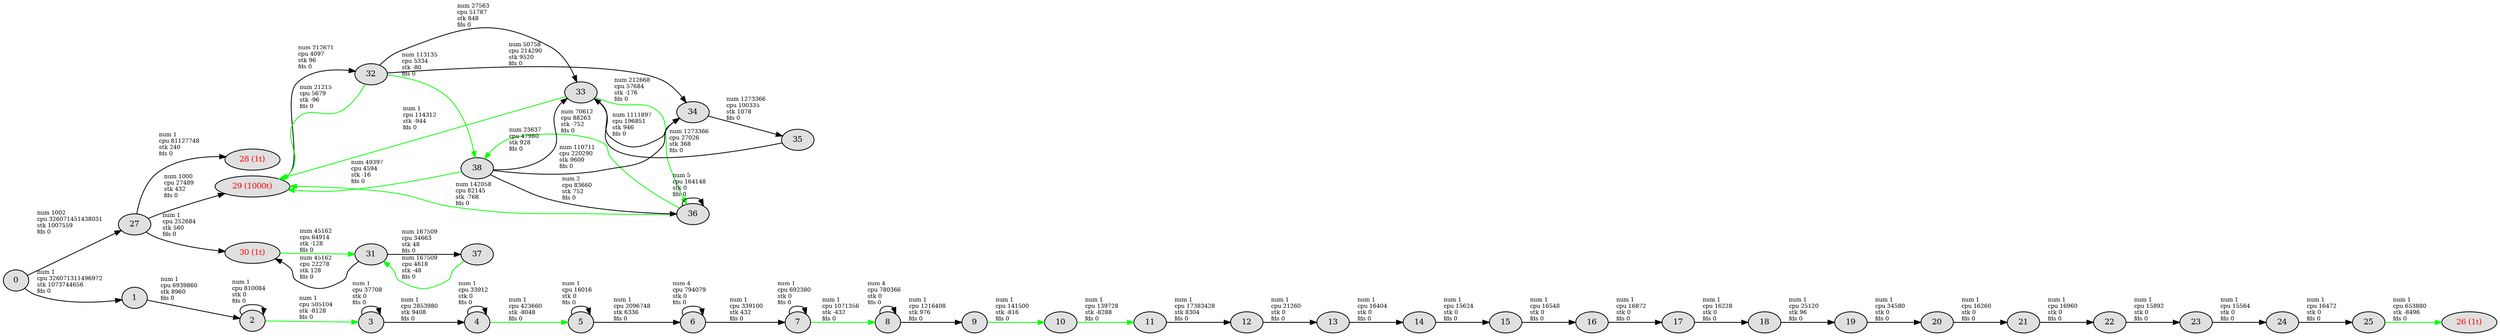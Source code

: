 digraph foo {
  ratio=compress
  margin="0,0"
  nodesep=0.1
  ranksep=0.001
  rankdir=LR
  ordering=out
  node [shape=ellipse style=filled fillcolor="#e0e0e0" color=black]
  node [label="\N" fontsize=10 height=.1 width=.1]
  edge [fontsize=7 arrowsize=.8]
  
  // NODES
    0
    1
    2
    3
    4
    5
    6
    7
    8
    9
   10
   11
   12
   13
   14
   15
   16
   17
   18
   19
   20
   21
   22
   23
   24
   25
   26     [label="\N (1t)" fontcolor="red"]
   27
   28     [label="\N (1t)" fontcolor="red"]
   29     [label="\N (1000t)" fontcolor="red"]
   30     [label="\N (1t)" fontcolor="red"]
   31
   32
   33
   34
   35
   36
   37
   38
  
  // EDGES
    0 ->  27     [ label = " num 1002     \l cpu 326071451438031     \l stk 1007559     \l fds 0     \l"  ]
    0 ->   1     [ label = " num 1     \l cpu 326071311496972     \l stk 1073744656     \l fds 0     \l"  ]
    1 ->   2     [ label = " num 1     \l cpu 6939860     \l stk 8960     \l fds 0     \l"  ]
    2 ->   2     [ label = " num 1     \l cpu 810084     \l stk 0     \l fds 0     \l"  ]
    2 ->   3     [ label = " num 1     \l cpu 505104     \l stk -8128     \l fds 0     \l"  color=green ]
    3 ->   3     [ label = " num 1     \l cpu 37708     \l stk 0     \l fds 0     \l"  ]
    3 ->   4     [ label = " num 1     \l cpu 2853980     \l stk 9408     \l fds 0     \l"  ]
    4 ->   5     [ label = " num 1     \l cpu 423660     \l stk -8048     \l fds 0     \l"  color=green ]
    4 ->   4     [ label = " num 1     \l cpu 33912     \l stk 0     \l fds 0     \l"  ]
    5 ->   5     [ label = " num 1     \l cpu 16016     \l stk 0     \l fds 0     \l"  ]
    5 ->   6     [ label = " num 1     \l cpu 2096748     \l stk 6336     \l fds 0     \l"  ]
    6 ->   7     [ label = " num 1     \l cpu 339100     \l stk 432     \l fds 0     \l"  ]
    6 ->   6     [ label = " num 4     \l cpu 794079     \l stk 0     \l fds 0     \l"  ]
    7 ->   7     [ label = " num 1     \l cpu 692380     \l stk 0     \l fds 0     \l"  ]
    7 ->   8     [ label = " num 1     \l cpu 1071356     \l stk -432     \l fds 0     \l"  color=green ]
    8 ->   8     [ label = " num 4     \l cpu 780366     \l stk 0     \l fds 0     \l"  ]
    8 ->   9     [ label = " num 1     \l cpu 1216408     \l stk 976     \l fds 0     \l"  ]
    9 ->  10     [ label = " num 1     \l cpu 141500     \l stk -816     \l fds 0     \l"  color=green ]
   10 ->  11     [ label = " num 1     \l cpu 139728     \l stk -8288     \l fds 0     \l"  color=green ]
   11 ->  12     [ label = " num 1     \l cpu 17383428     \l stk 8304     \l fds 0     \l"  ]
   12 ->  13     [ label = " num 1     \l cpu 21260     \l stk 0     \l fds 0     \l"  ]
   13 ->  14     [ label = " num 1     \l cpu 16404     \l stk 0     \l fds 0     \l"  ]
   14 ->  15     [ label = " num 1     \l cpu 15624     \l stk 0     \l fds 0     \l"  ]
   15 ->  16     [ label = " num 1     \l cpu 16548     \l stk 0     \l fds 0     \l"  ]
   16 ->  17     [ label = " num 1     \l cpu 16872     \l stk 0     \l fds 0     \l"  ]
   17 ->  18     [ label = " num 1     \l cpu 16228     \l stk 0     \l fds 0     \l"  ]
   18 ->  19     [ label = " num 1     \l cpu 25120     \l stk 96     \l fds 0     \l"  ]
   19 ->  20     [ label = " num 1     \l cpu 34580     \l stk 0     \l fds 0     \l"  ]
   20 ->  21     [ label = " num 1     \l cpu 16260     \l stk 0     \l fds 0     \l"  ]
   21 ->  22     [ label = " num 1     \l cpu 16960     \l stk 0     \l fds 0     \l"  ]
   22 ->  23     [ label = " num 1     \l cpu 15892     \l stk 0     \l fds 0     \l"  ]
   23 ->  24     [ label = " num 1     \l cpu 15564     \l stk 0     \l fds 0     \l"  ]
   24 ->  25     [ label = " num 1     \l cpu 16472     \l stk 0     \l fds 0     \l"  ]
   25 ->  26     [ label = " num 1     \l cpu 653880     \l stk -8496     \l fds 0     \l"  color=green ]
   27 ->  28     [ label = " num 1     \l cpu 81127748     \l stk 240     \l fds 0     \l"  ]
   27 ->  29     [ label = " num 1000     \l cpu 27489     \l stk 432     \l fds 0     \l"  ]
   27 ->  30     [ label = " num 1     \l cpu 252684     \l stk 560     \l fds 0     \l"  ]
   29 ->  32     [ label = " num 212671     \l cpu 4097     \l stk 96     \l fds 0     \l"  ]
   30 ->  31     [ label = " num 45162     \l cpu 64914     \l stk -128     \l fds 0     \l"  color=green ]
   31 ->  30     [ label = " num 45162     \l cpu 22278     \l stk 128     \l fds 0     \l"  ]
   31 ->  37     [ label = " num 167509     \l cpu 34663     \l stk 48     \l fds 0     \l"  ]
   32 ->  33     [ label = " num 27563     \l cpu 51787     \l stk 848     \l fds 0     \l"  ]
   32 ->  29     [ label = " num 21215     \l cpu 5679     \l stk -96     \l fds 0     \l"  color=green ]
   32 ->  38     [ label = " num 113135     \l cpu 5334     \l stk -80     \l fds 0     \l"  color=green ]
   32 ->  34     [ label = " num 50758     \l cpu 214290     \l stk 9520     \l fds 0     \l"  ]
   33 ->  29     [ label = " num 1     \l cpu 114312     \l stk -944     \l fds 0     \l"  color=green ]
   33 ->  36     [ label = " num 212668     \l cpu 57684     \l stk -176     \l fds 0     \l"  color=green ]
   33 ->  34     [ label = " num 1111897     \l cpu 196851     \l stk 946     \l fds 0     \l"  ]
   34 ->  35     [ label = " num 1273366     \l cpu 100335     \l stk 1078     \l fds 0     \l"  ]
   35 ->  33     [ label = " num 1273366     \l cpu 27026     \l stk 368     \l fds 0     \l"  ]
   36 ->  29     [ label = " num 142058     \l cpu 82145     \l stk -768     \l fds 0     \l"  color=green ]
   36 ->  38     [ label = " num 70612     \l cpu 88263     \l stk -752     \l fds 0     \l"  color=green ]
   36 ->  36     [ label = " num 5     \l cpu 164148     \l stk 0     \l fds 0     \l"  ]
   37 ->  31     [ label = " num 167509     \l cpu 4618     \l stk -48     \l fds 0     \l"  color=green ]
   38 ->  33     [ label = " num 23637     \l cpu 47980     \l stk 928     \l fds 0     \l"  ]
   38 ->  29     [ label = " num 49397     \l cpu 4594     \l stk -16     \l fds 0     \l"  color=green ]
   38 ->  34     [ label = " num 110711     \l cpu 220290     \l stk 9600     \l fds 0     \l"  ]
   38 ->  36     [ label = " num 2     \l cpu 83660     \l stk 752     \l fds 0     \l"  ]
}

